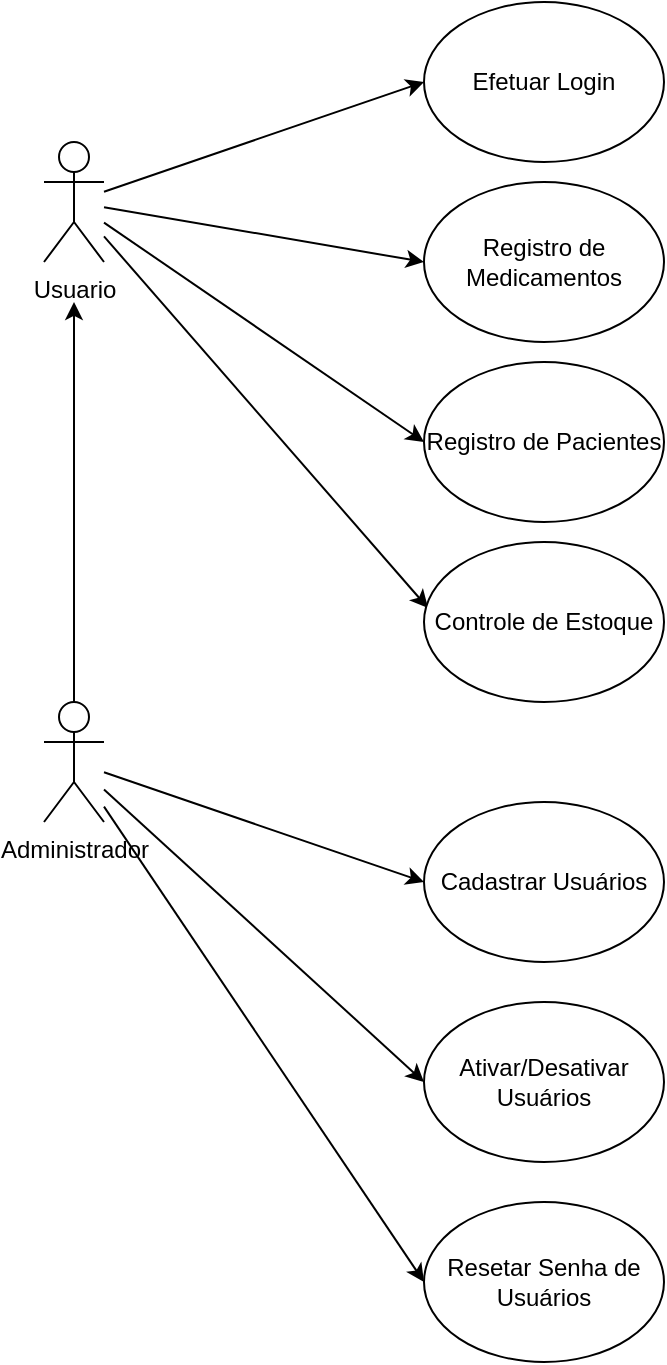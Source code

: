 <mxfile version="15.9.5" type="device"><diagram id="NpOKNBH8Yk6TI_37KBqj" name="Page-1"><mxGraphModel dx="1422" dy="762" grid="1" gridSize="10" guides="1" tooltips="1" connect="1" arrows="1" fold="1" page="1" pageScale="1" pageWidth="827" pageHeight="1169" math="0" shadow="0"><root><mxCell id="0"/><mxCell id="1" parent="0"/><mxCell id="ClnNKK1sfRDXyYBCBuWm-3" style="rounded=0;orthogonalLoop=1;jettySize=auto;html=1;entryX=0;entryY=0.5;entryDx=0;entryDy=0;" edge="1" parent="1" source="ClnNKK1sfRDXyYBCBuWm-1" target="ClnNKK1sfRDXyYBCBuWm-2"><mxGeometry relative="1" as="geometry"/></mxCell><mxCell id="ClnNKK1sfRDXyYBCBuWm-5" style="edgeStyle=none;rounded=0;orthogonalLoop=1;jettySize=auto;html=1;entryX=0;entryY=0.5;entryDx=0;entryDy=0;" edge="1" parent="1" source="ClnNKK1sfRDXyYBCBuWm-1" target="ClnNKK1sfRDXyYBCBuWm-4"><mxGeometry relative="1" as="geometry"/></mxCell><mxCell id="ClnNKK1sfRDXyYBCBuWm-7" style="edgeStyle=none;rounded=0;orthogonalLoop=1;jettySize=auto;html=1;entryX=0;entryY=0.5;entryDx=0;entryDy=0;" edge="1" parent="1" source="ClnNKK1sfRDXyYBCBuWm-1" target="ClnNKK1sfRDXyYBCBuWm-6"><mxGeometry relative="1" as="geometry"/></mxCell><mxCell id="ClnNKK1sfRDXyYBCBuWm-9" style="edgeStyle=none;rounded=0;orthogonalLoop=1;jettySize=auto;html=1;entryX=0.017;entryY=0.413;entryDx=0;entryDy=0;entryPerimeter=0;" edge="1" parent="1" source="ClnNKK1sfRDXyYBCBuWm-1" target="ClnNKK1sfRDXyYBCBuWm-8"><mxGeometry relative="1" as="geometry"/></mxCell><mxCell id="ClnNKK1sfRDXyYBCBuWm-1" value="Usuario" style="shape=umlActor;verticalLabelPosition=bottom;verticalAlign=top;html=1;outlineConnect=0;" vertex="1" parent="1"><mxGeometry x="80" y="90" width="30" height="60" as="geometry"/></mxCell><mxCell id="ClnNKK1sfRDXyYBCBuWm-2" value="Efetuar Login" style="ellipse;whiteSpace=wrap;html=1;" vertex="1" parent="1"><mxGeometry x="270" y="20" width="120" height="80" as="geometry"/></mxCell><mxCell id="ClnNKK1sfRDXyYBCBuWm-4" value="Registro de Medicamentos" style="ellipse;whiteSpace=wrap;html=1;" vertex="1" parent="1"><mxGeometry x="270" y="110" width="120" height="80" as="geometry"/></mxCell><mxCell id="ClnNKK1sfRDXyYBCBuWm-6" value="Registro de Pacientes" style="ellipse;whiteSpace=wrap;html=1;" vertex="1" parent="1"><mxGeometry x="270" y="200" width="120" height="80" as="geometry"/></mxCell><mxCell id="ClnNKK1sfRDXyYBCBuWm-8" value="Controle de Estoque" style="ellipse;whiteSpace=wrap;html=1;" vertex="1" parent="1"><mxGeometry x="270" y="290" width="120" height="80" as="geometry"/></mxCell><mxCell id="ClnNKK1sfRDXyYBCBuWm-11" style="edgeStyle=none;rounded=0;orthogonalLoop=1;jettySize=auto;html=1;entryX=0.5;entryY=1.333;entryDx=0;entryDy=0;entryPerimeter=0;" edge="1" parent="1" source="ClnNKK1sfRDXyYBCBuWm-10" target="ClnNKK1sfRDXyYBCBuWm-1"><mxGeometry relative="1" as="geometry"/></mxCell><mxCell id="ClnNKK1sfRDXyYBCBuWm-13" style="edgeStyle=none;rounded=0;orthogonalLoop=1;jettySize=auto;html=1;entryX=0;entryY=0.5;entryDx=0;entryDy=0;" edge="1" parent="1" source="ClnNKK1sfRDXyYBCBuWm-10" target="ClnNKK1sfRDXyYBCBuWm-12"><mxGeometry relative="1" as="geometry"/></mxCell><mxCell id="ClnNKK1sfRDXyYBCBuWm-15" style="edgeStyle=none;rounded=0;orthogonalLoop=1;jettySize=auto;html=1;entryX=0;entryY=0.5;entryDx=0;entryDy=0;" edge="1" parent="1" source="ClnNKK1sfRDXyYBCBuWm-10" target="ClnNKK1sfRDXyYBCBuWm-14"><mxGeometry relative="1" as="geometry"/></mxCell><mxCell id="ClnNKK1sfRDXyYBCBuWm-17" style="edgeStyle=none;rounded=0;orthogonalLoop=1;jettySize=auto;html=1;entryX=0;entryY=0.5;entryDx=0;entryDy=0;" edge="1" parent="1" source="ClnNKK1sfRDXyYBCBuWm-10" target="ClnNKK1sfRDXyYBCBuWm-16"><mxGeometry relative="1" as="geometry"/></mxCell><mxCell id="ClnNKK1sfRDXyYBCBuWm-10" value="Administrador" style="shape=umlActor;verticalLabelPosition=bottom;verticalAlign=top;html=1;outlineConnect=0;" vertex="1" parent="1"><mxGeometry x="80" y="370" width="30" height="60" as="geometry"/></mxCell><mxCell id="ClnNKK1sfRDXyYBCBuWm-12" value="Cadastrar Usuários" style="ellipse;whiteSpace=wrap;html=1;" vertex="1" parent="1"><mxGeometry x="270" y="420" width="120" height="80" as="geometry"/></mxCell><mxCell id="ClnNKK1sfRDXyYBCBuWm-14" value="Ativar/Desativar Usuários" style="ellipse;whiteSpace=wrap;html=1;" vertex="1" parent="1"><mxGeometry x="270" y="520" width="120" height="80" as="geometry"/></mxCell><mxCell id="ClnNKK1sfRDXyYBCBuWm-16" value="Resetar Senha de Usuários" style="ellipse;whiteSpace=wrap;html=1;" vertex="1" parent="1"><mxGeometry x="270" y="620" width="120" height="80" as="geometry"/></mxCell></root></mxGraphModel></diagram></mxfile>